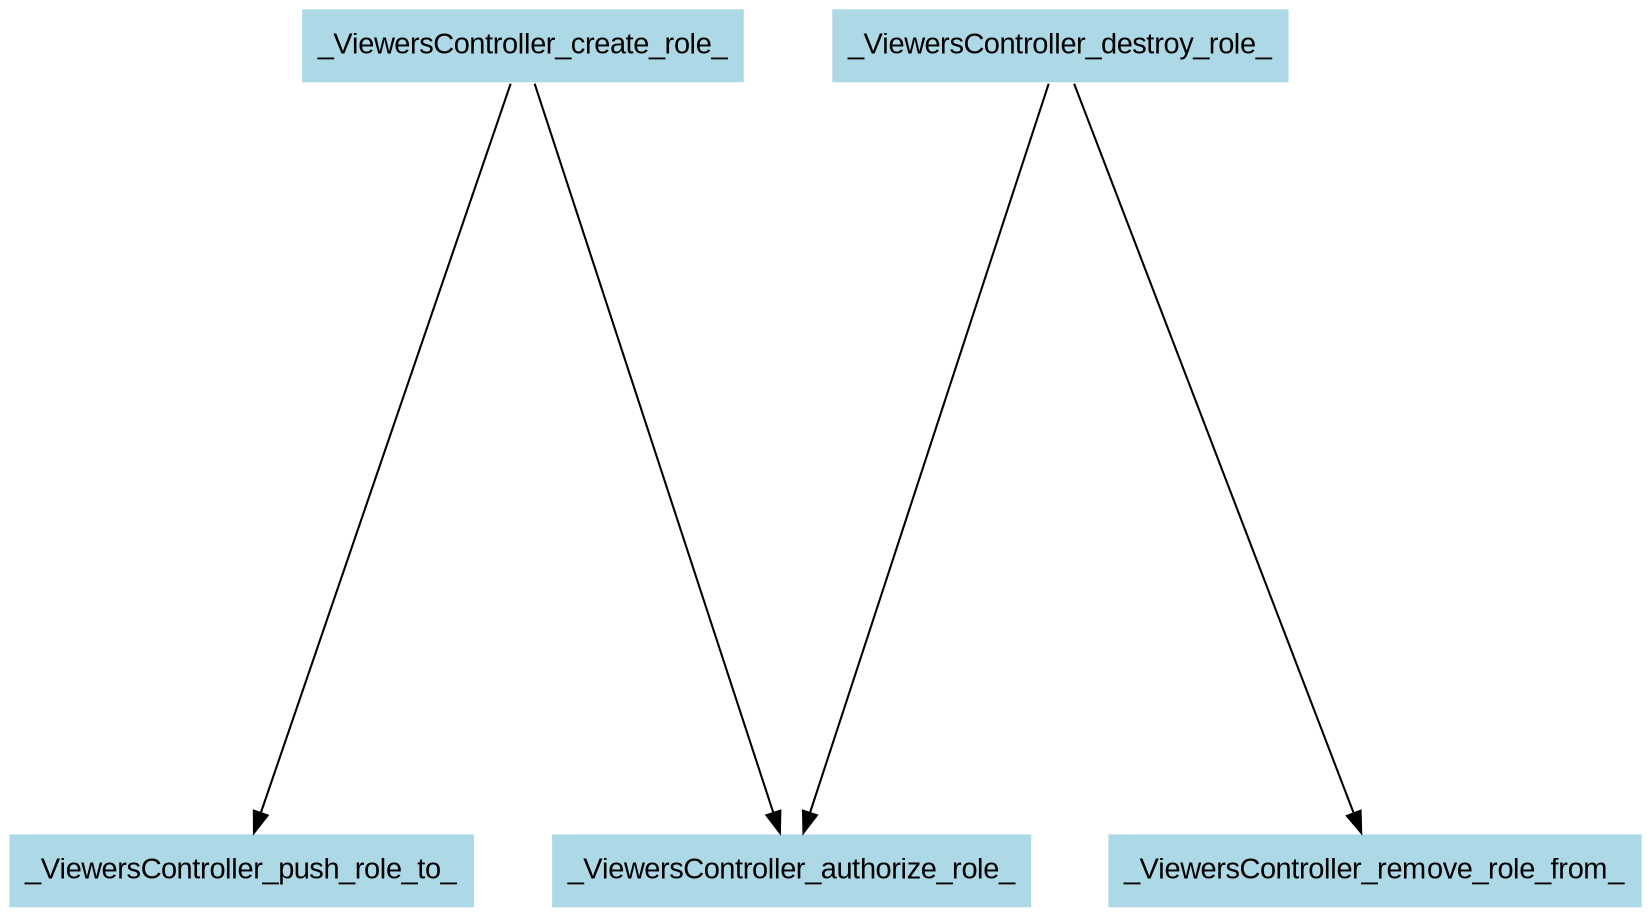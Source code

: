 digraph CallGraph {
ranksep=5;
nodesep=0.5;
node [fontname=Arial];
edge [fontname=Arial];
_ViewersController_create_role_ -> _ViewersController_authorize_role_;
_ViewersController_create_role_ [shape=box, style=filled, fillcolor=lightblue  , color=white];
_ViewersController_authorize_role_ [shape=box, style=filled, fillcolor=lightblue  , color=white];
_ViewersController_create_role_ -> _ViewersController_push_role_to_;
_ViewersController_push_role_to_ [shape=box, style=filled, fillcolor=lightblue  , color=white];
_ViewersController_destroy_role_ -> _ViewersController_authorize_role_;
_ViewersController_destroy_role_ [shape=box, style=filled, fillcolor=lightblue  , color=white];
_ViewersController_destroy_role_ -> _ViewersController_remove_role_from_;
_ViewersController_remove_role_from_ [shape=box, style=filled, fillcolor=lightblue  , color=white];
}
